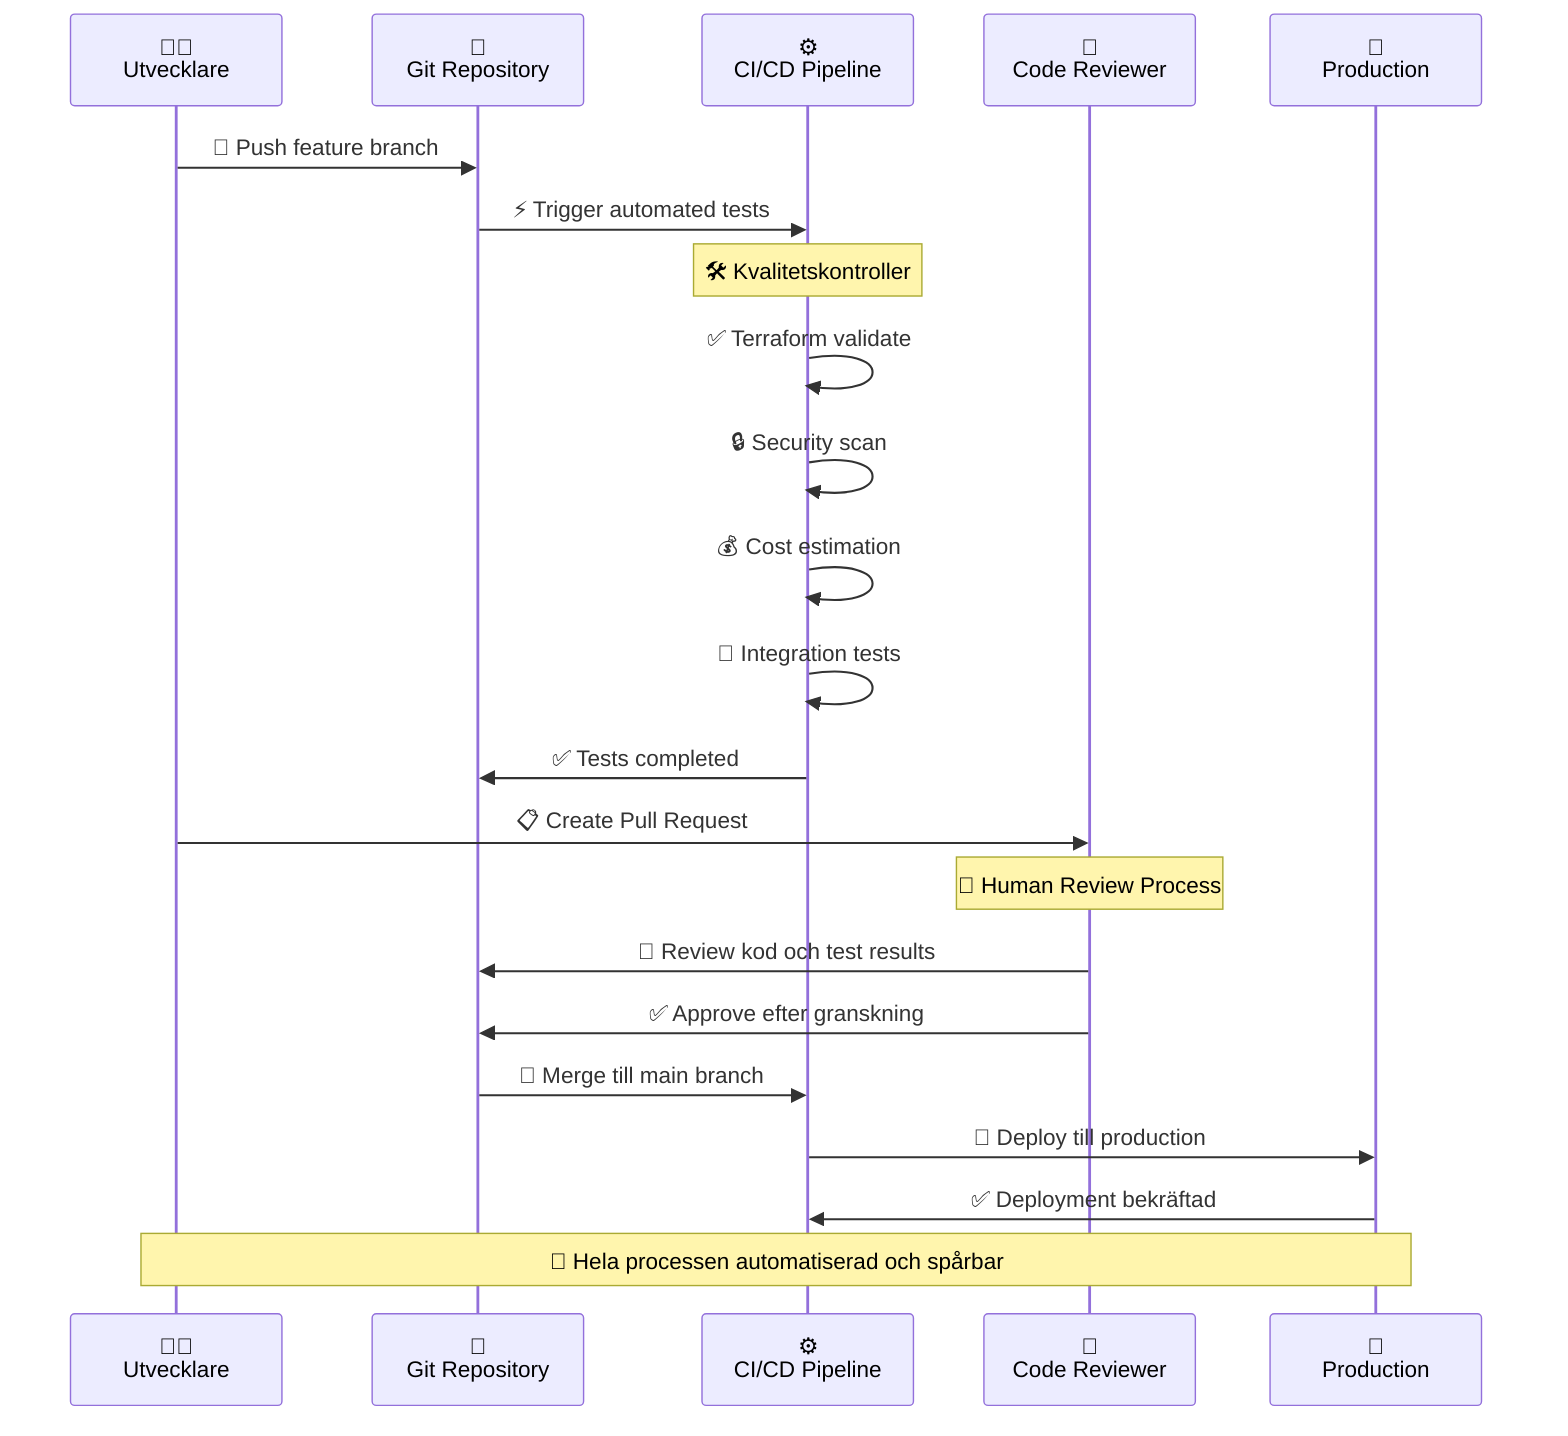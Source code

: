 sequenceDiagram
    participant Dev as 👩‍💻<br/>Utvecklare
    participant Git as 📂<br/>Git Repository
    participant CI as ⚙️<br/>CI/CD Pipeline
    participant Rev as 👀<br/>Code Reviewer
    participant Prod as 🚀<br/>Production
    
    Dev->>Git: 📝 Push feature branch
    Git->>CI: ⚡ Trigger automated tests
    
    Note over CI: 🛠️ Kvalitetskontroller
    CI->>CI: ✅ Terraform validate
    CI->>CI: 🔒 Security scan
    CI->>CI: 💰 Cost estimation
    CI->>CI: 🧪 Integration tests
    
    CI->>Git: ✅ Tests completed
    Dev->>Rev: 📋 Create Pull Request
    
    Note over Rev: 👥 Human Review Process
    Rev->>Git: 👀 Review kod och test results
    Rev->>Git: ✅ Approve efter granskning
    
    Git->>CI: 🔄 Merge till main branch
    CI->>Prod: 🚀 Deploy till production
    Prod->>CI: ✅ Deployment bekräftad
    
    Note over Dev,Prod: 🎯 Hela processen automatiserad och spårbar